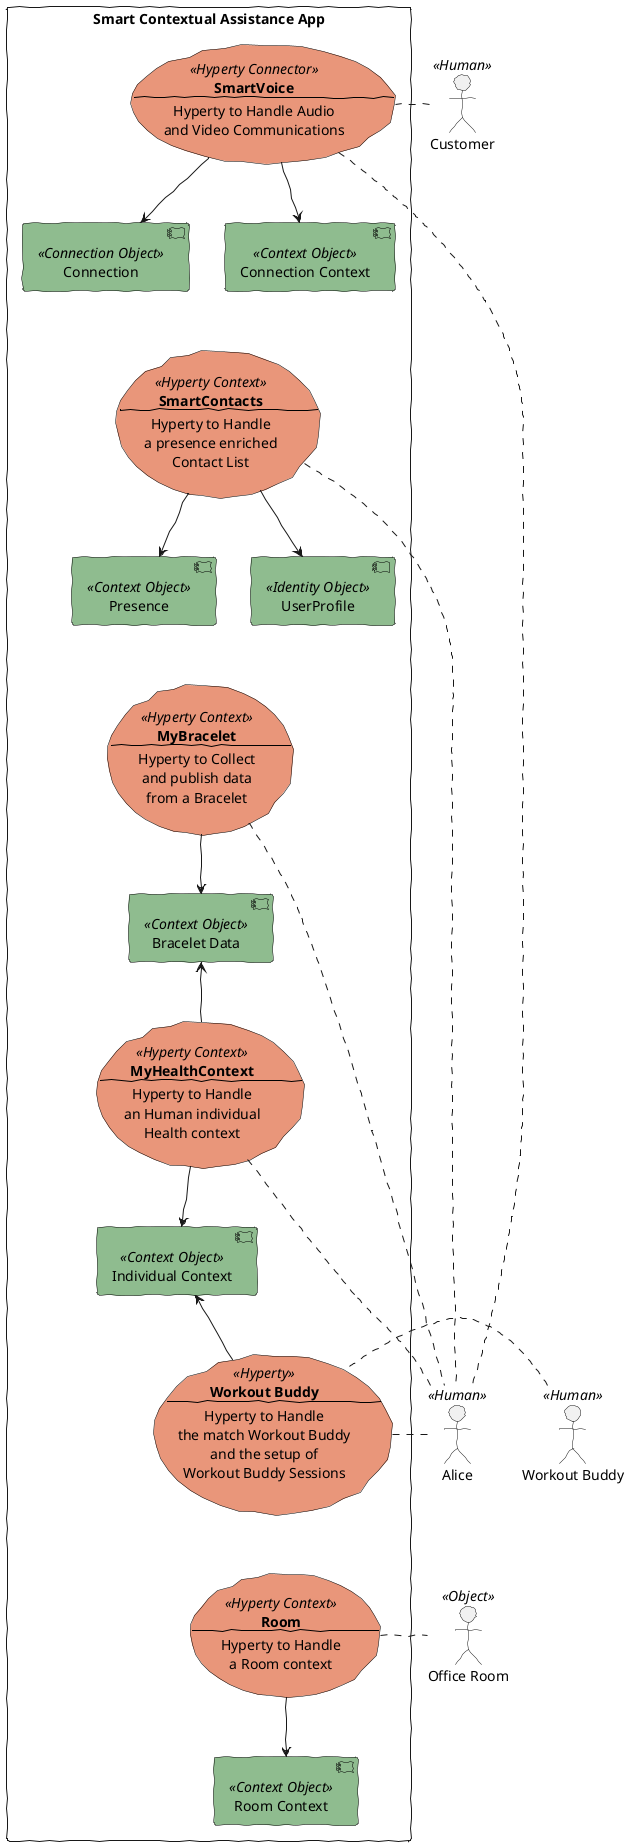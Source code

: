 @startuml
skinparam handwritten true

skinparam usecase {
	BackgroundColor DarkSalmon
	BorderColor Black

	BackgroundColor<< Context >> DarkRed
	BorderColor<< Context >> DarkRed

	ActorBackgroundColor<< Human >> Green
  ActorBackgroundColor<< Object >> Silver
}

skinparam component {
	BackgroundColor DarkSeaGreen
	BorderColor Black
}

actor Alice << Human >>
actor Customer <<Human>>
actor Office <<Object>> as "Office Room"

rectangle "Smart Contextual Assistance App" {
  usecase voiceH <<Hyperty Connector>> as "**SmartVoice**
  --
  Hyperty to Handle Audio
  and Video Communications"

	component Connection <<Connection Object>> as comObj

	component "Connection Context" <<Context Object>> as ctxtObj

	voiceH -down-> comObj

	voiceH -down-> ctxtObj

  usecase contactsH <<Hyperty Context>> as "**SmartContacts**
  --
  Hyperty to Handle
  a presence enriched
  Contact List"

	component UserProfile <<Identity Object>> as idObj

	component "Presence" <<Context Object>> as presObj

	contactsH -down-> idObj

	contactsH -down-> presObj

	contactsH -[hidden]up- comObj

	usecase myBraH <<Hyperty Context>> as "**MyBracelet**
  --
  Hyperty to Collect
	and publish data
	from a Bracelet"

	component "Bracelet Data" <<Context Object>> as myBraObj

	myBraH -down-> myBraObj

	myBraH -[hidden]up- presObj

	usecase myCtxtH <<Hyperty Context>> as "**MyHealthContext**
  --
  Hyperty to Handle
  an Human individual
	Health context"

	component "Individual Context" <<Context Object>> as myCtxtObj

	myCtxtH -up-> myBraObj

	myCtxtH -down-> myCtxtObj


	usecase myWorkoutBuddyH <<Hyperty>> as "**Workout Buddy**
  --
  Hyperty to Handle
  the match Workout Buddy
	and the setup of
	Workout Buddy Sessions"

	myWorkoutBuddyH -up-> myCtxtObj


	usecase roomH <<Hyperty Context>> as "**Room**
  --
  Hyperty to Handle
  a Room context"

	component "Room Context" <<Context Object>> as roomCtxtObj

	roomH -down-> roomCtxtObj

	roomH -[hidden]up- myWorkoutBuddyH

}

actor Buddy <<Human>> as "Workout Buddy"

Alice .left- voiceH
Customer .right- voiceH
Alice .left- contactsH
Alice .left- myCtxtH
Alice .left- myBraH
Alice .left- myWorkoutBuddyH
Buddy .right- myWorkoutBuddyH
Office .left- roomH

@enduml
